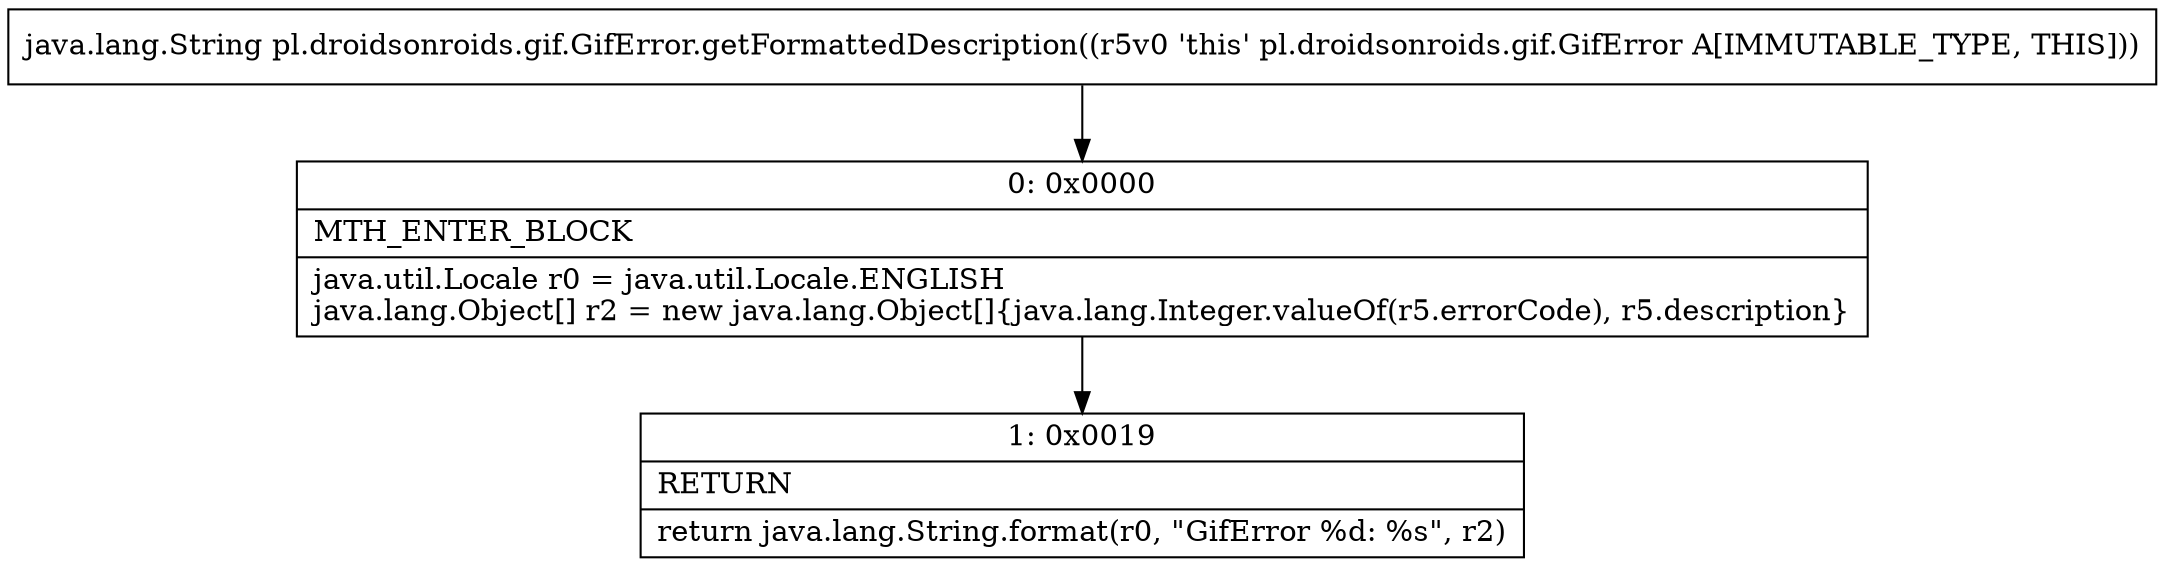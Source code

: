 digraph "CFG forpl.droidsonroids.gif.GifError.getFormattedDescription()Ljava\/lang\/String;" {
Node_0 [shape=record,label="{0\:\ 0x0000|MTH_ENTER_BLOCK\l|java.util.Locale r0 = java.util.Locale.ENGLISH\ljava.lang.Object[] r2 = new java.lang.Object[]\{java.lang.Integer.valueOf(r5.errorCode), r5.description\}\l}"];
Node_1 [shape=record,label="{1\:\ 0x0019|RETURN\l|return java.lang.String.format(r0, \"GifError %d: %s\", r2)\l}"];
MethodNode[shape=record,label="{java.lang.String pl.droidsonroids.gif.GifError.getFormattedDescription((r5v0 'this' pl.droidsonroids.gif.GifError A[IMMUTABLE_TYPE, THIS])) }"];
MethodNode -> Node_0;
Node_0 -> Node_1;
}


